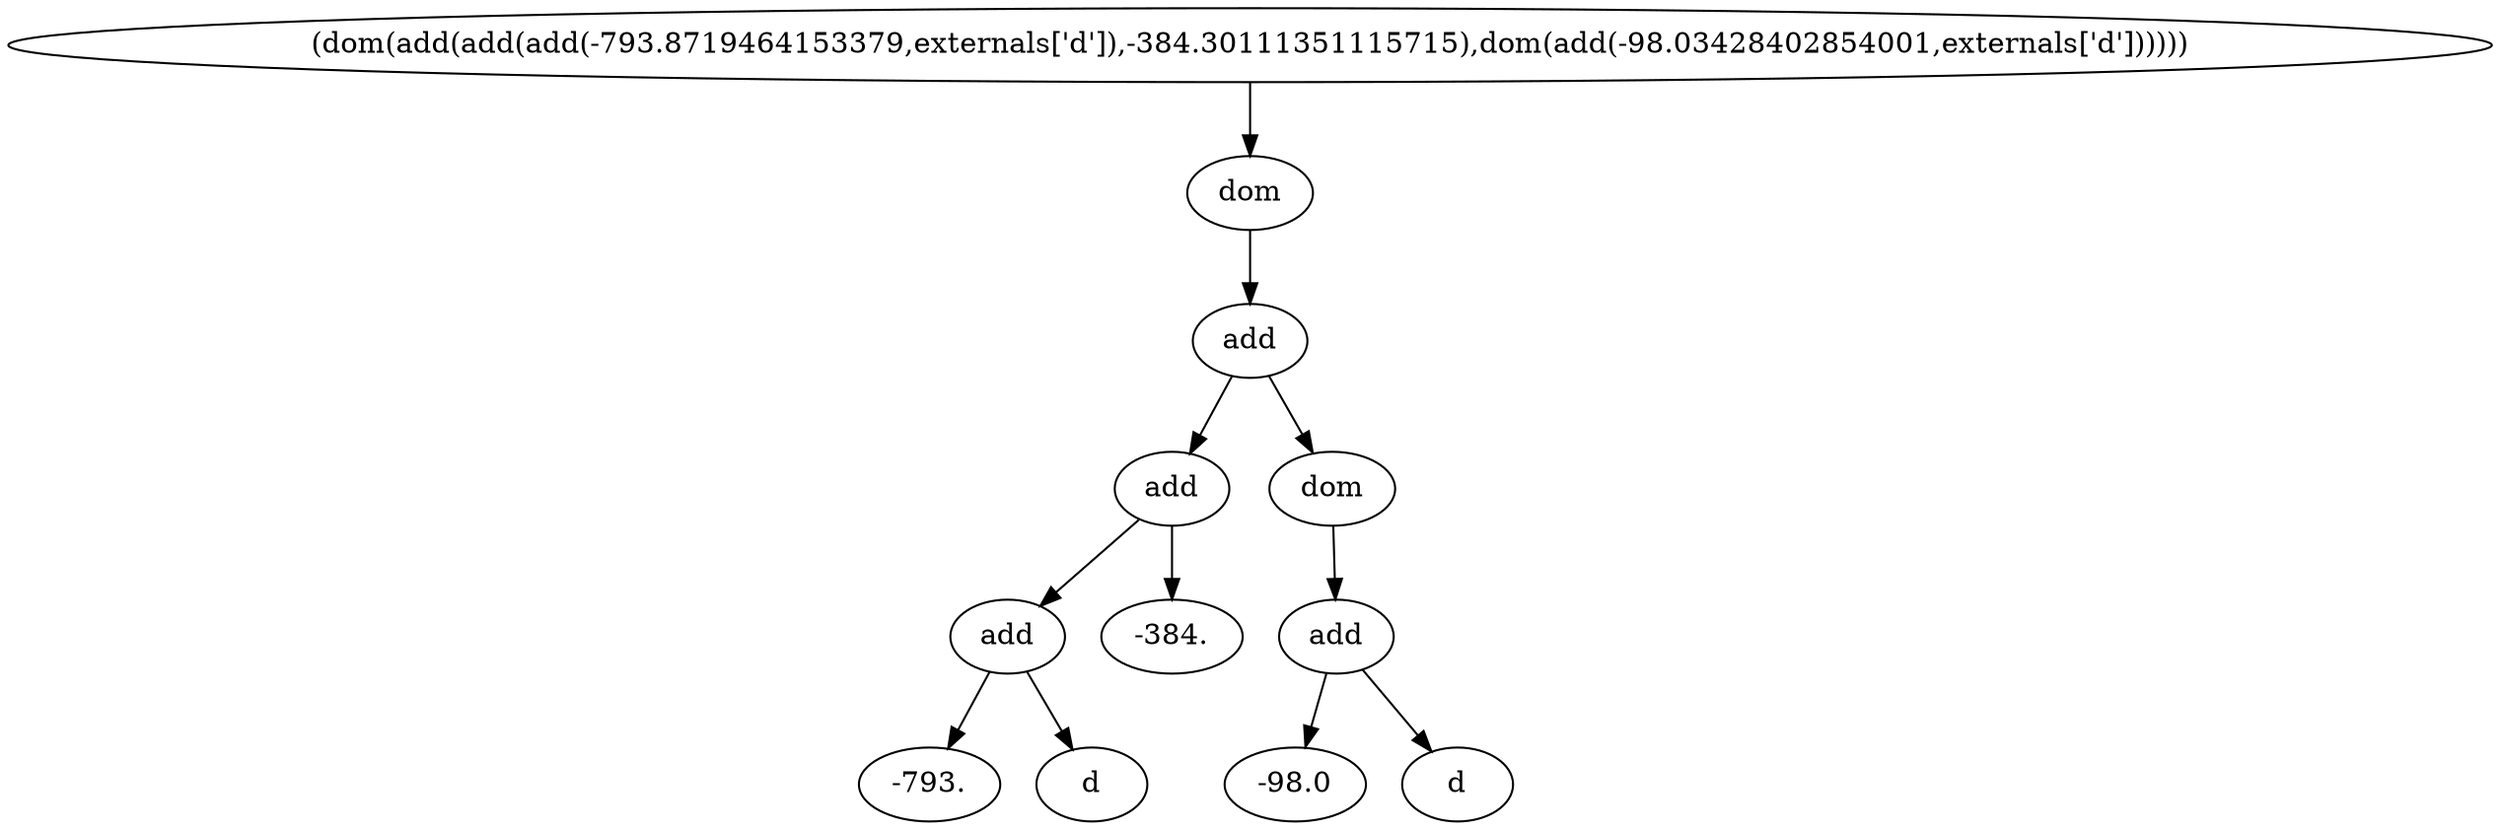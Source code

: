  digraph G13468328 {
N13468328 [label="(dom(add(add(add(-793.8719464153379,externals['d']),-384.30111351115715),dom(add(-98.03428402854001,externals['d'])))))"];
N13468328 -> N13468329;
N13468329 [label="dom"];
N13468329 -> N13468330;
N13468330 [label="add"];
N13468330 -> N13468331;
N13468331 [label="add"];
N13468331 -> N13468423;
N13468423 [label="add"];
N13468423 -> N13468424;
N13468424 [label="-793."];
N13468423 -> N13468425;
N13468425 [label="d"];
N13468331 -> N13468334;
N13468334 [label="-384."];
N13468330 -> N13468335;
N13468335 [label="dom"];
N13468335 -> N13468336;
N13468336 [label="add"];
N13468336 -> N13468337;
N13468337 [label="-98.0"];
N13468336 -> N13468338;
N13468338 [label="d"];
}
